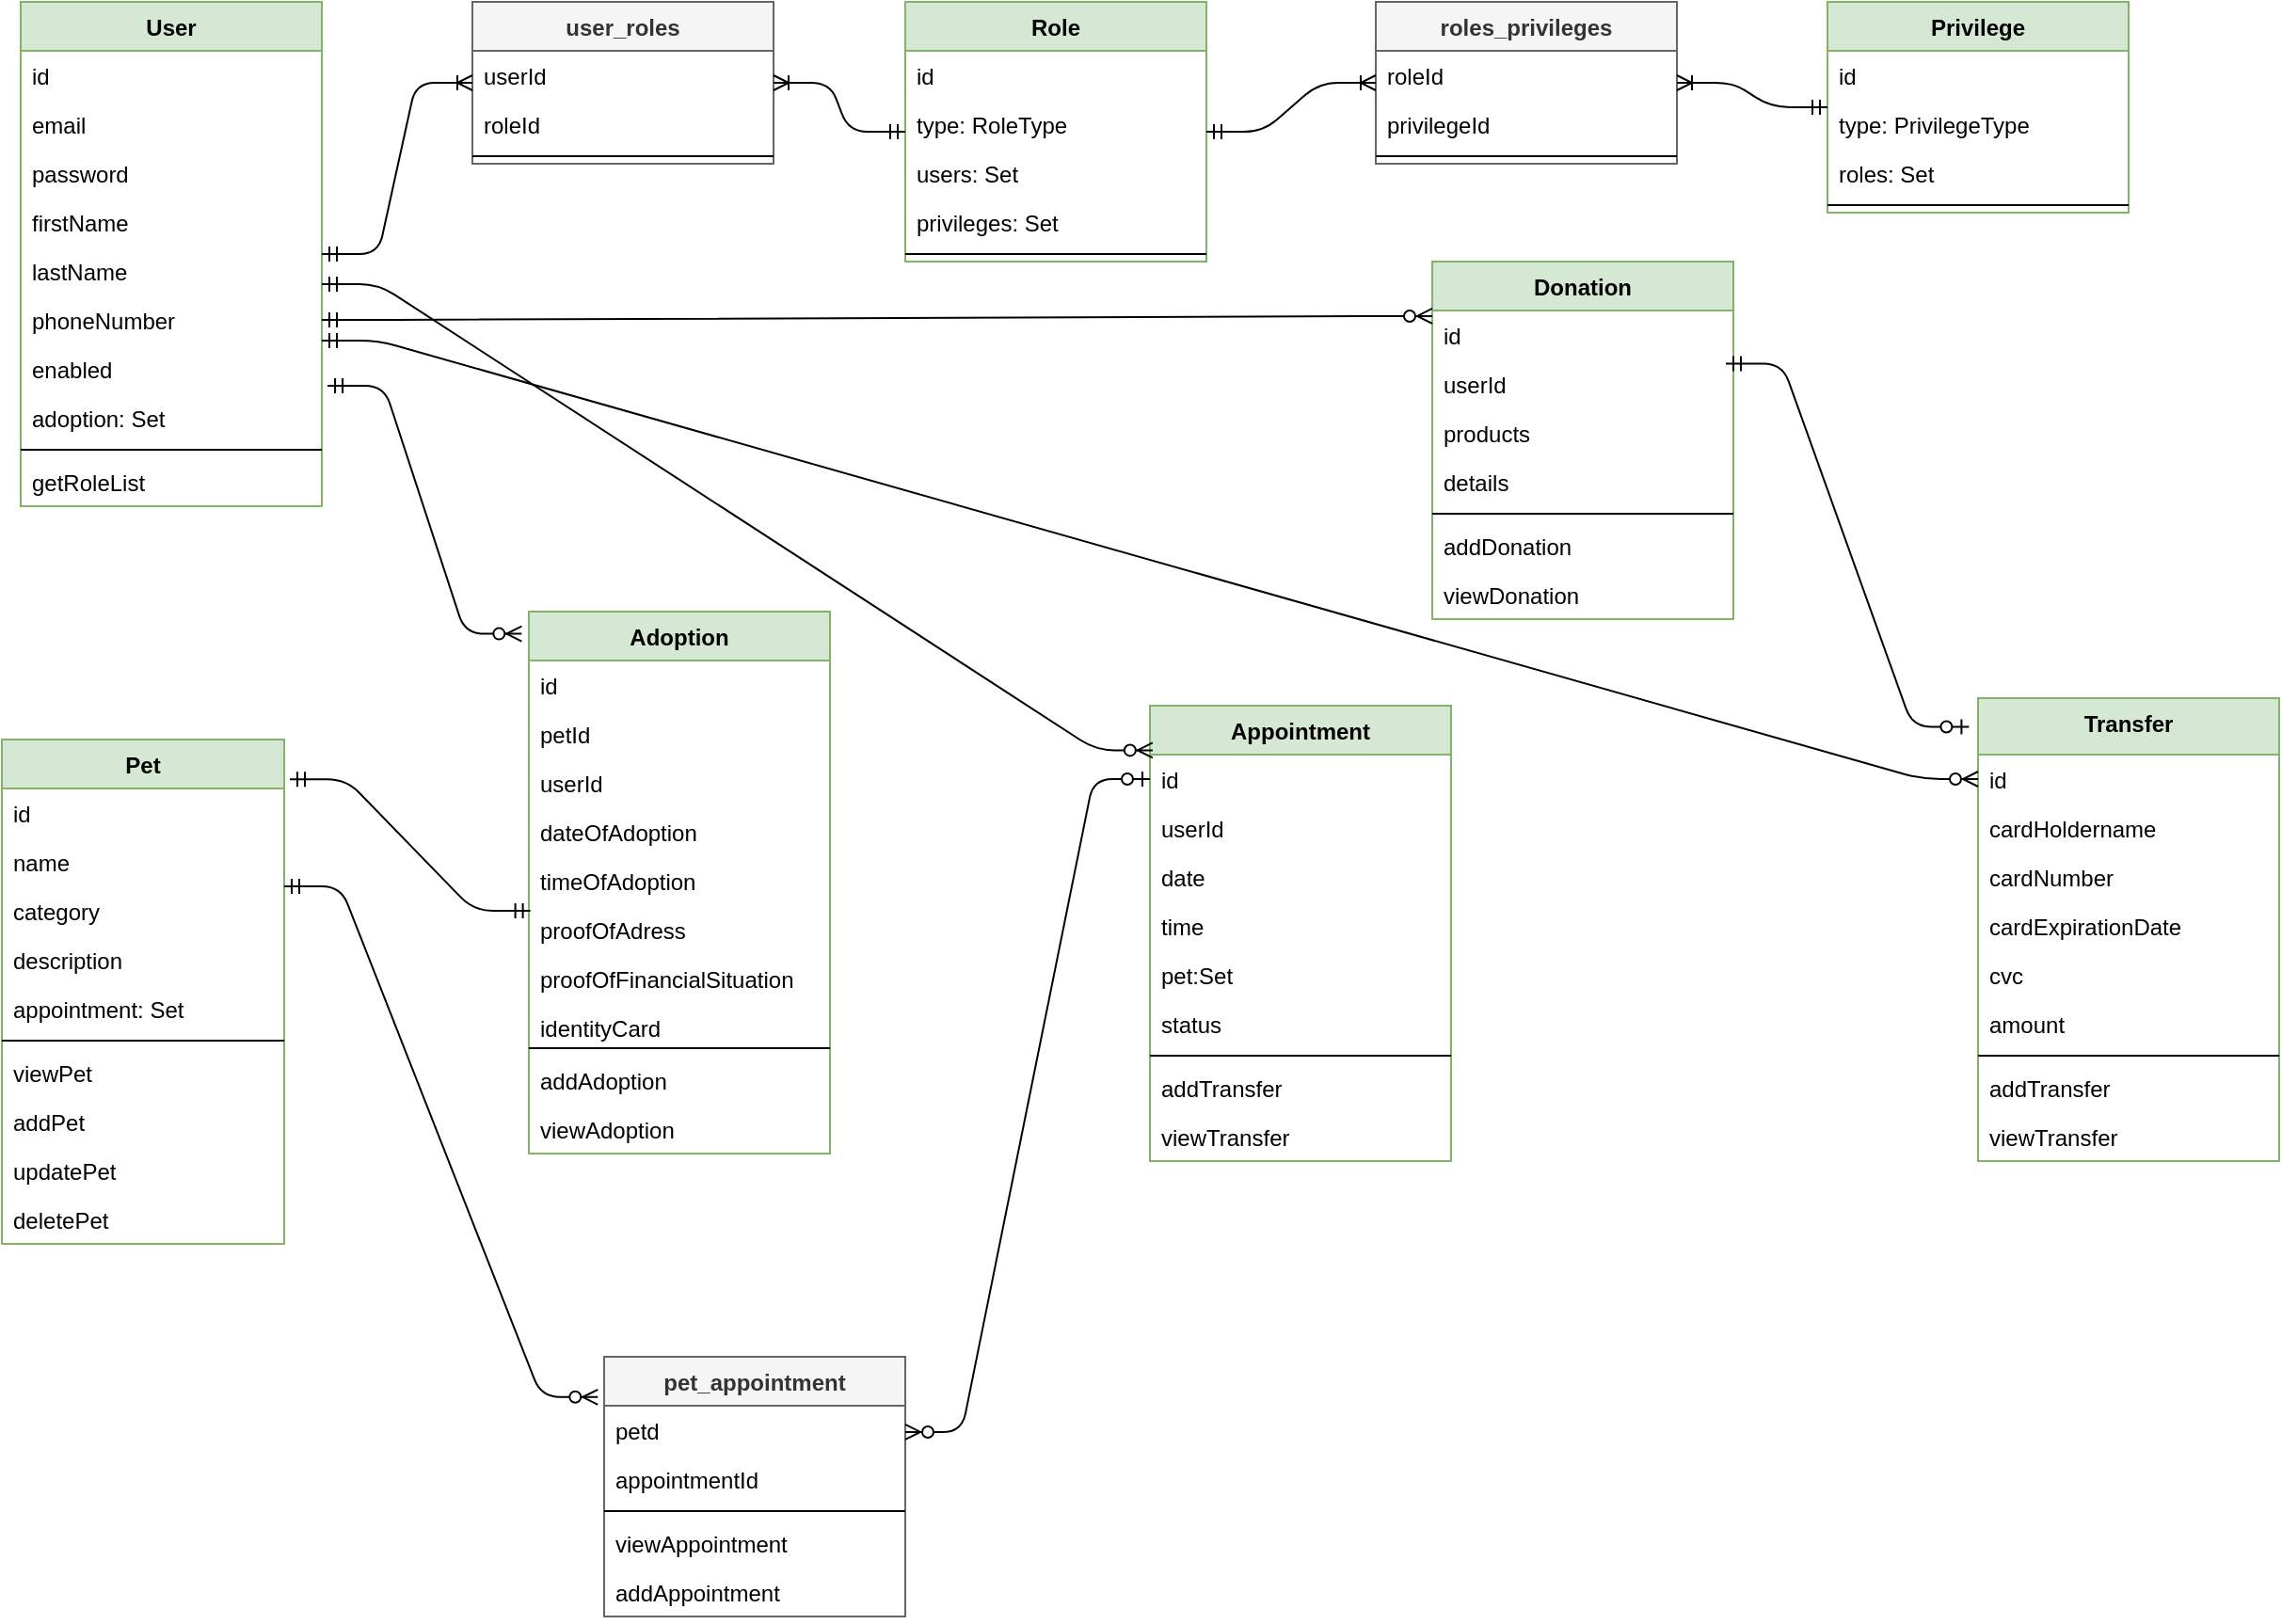 <mxfile version="14.7.4" type="embed" pages="2"><diagram id="1iNeDtqRumntLxgnwPfv" name="db"><mxGraphModel dx="1048" dy="255" grid="1" gridSize="10" guides="1" tooltips="1" connect="1" arrows="1" fold="1" page="1" pageScale="1" pageWidth="850" pageHeight="1100" math="0" shadow="0"><root><mxCell id="0"/><mxCell id="1" parent="0"/><mxCell id="108" value="User" style="swimlane;fontStyle=1;align=center;verticalAlign=top;childLayout=stackLayout;horizontal=1;startSize=26;horizontalStack=0;resizeParent=1;resizeParentMax=0;resizeLast=0;collapsible=1;marginBottom=0;fillColor=#d5e8d4;strokeColor=#82b366;" parent="1" vertex="1"><mxGeometry x="40" y="40" width="160" height="268" as="geometry"/></mxCell><mxCell id="109" value="id" style="text;strokeColor=none;fillColor=none;align=left;verticalAlign=top;spacingLeft=4;spacingRight=4;overflow=hidden;rotatable=0;points=[[0,0.5],[1,0.5]];portConstraint=eastwest;" parent="108" vertex="1"><mxGeometry y="26" width="160" height="26" as="geometry"/></mxCell><mxCell id="110" value="email" style="text;strokeColor=none;fillColor=none;align=left;verticalAlign=top;spacingLeft=4;spacingRight=4;overflow=hidden;rotatable=0;points=[[0,0.5],[1,0.5]];portConstraint=eastwest;" parent="108" vertex="1"><mxGeometry y="52" width="160" height="26" as="geometry"/></mxCell><mxCell id="111" value="password" style="text;strokeColor=none;fillColor=none;align=left;verticalAlign=top;spacingLeft=4;spacingRight=4;overflow=hidden;rotatable=0;points=[[0,0.5],[1,0.5]];portConstraint=eastwest;" parent="108" vertex="1"><mxGeometry y="78" width="160" height="26" as="geometry"/></mxCell><mxCell id="113" value="firstName" style="text;strokeColor=none;fillColor=none;align=left;verticalAlign=top;spacingLeft=4;spacingRight=4;overflow=hidden;rotatable=0;points=[[0,0.5],[1,0.5]];portConstraint=eastwest;" parent="108" vertex="1"><mxGeometry y="104" width="160" height="26" as="geometry"/></mxCell><mxCell id="114" value="lastName" style="text;strokeColor=none;fillColor=none;align=left;verticalAlign=top;spacingLeft=4;spacingRight=4;overflow=hidden;rotatable=0;points=[[0,0.5],[1,0.5]];portConstraint=eastwest;" parent="108" vertex="1"><mxGeometry y="130" width="160" height="26" as="geometry"/></mxCell><mxCell id="115" value="phoneNumber" style="text;strokeColor=none;fillColor=none;align=left;verticalAlign=top;spacingLeft=4;spacingRight=4;overflow=hidden;rotatable=0;points=[[0,0.5],[1,0.5]];portConstraint=eastwest;" parent="108" vertex="1"><mxGeometry y="156" width="160" height="26" as="geometry"/></mxCell><mxCell id="183" value="enabled" style="text;strokeColor=none;fillColor=none;align=left;verticalAlign=top;spacingLeft=4;spacingRight=4;overflow=hidden;rotatable=0;points=[[0,0.5],[1,0.5]];portConstraint=eastwest;" parent="108" vertex="1"><mxGeometry y="182" width="160" height="26" as="geometry"/></mxCell><mxCell id="208" value="adoption: Set" style="text;strokeColor=none;fillColor=none;align=left;verticalAlign=top;spacingLeft=4;spacingRight=4;overflow=hidden;rotatable=0;points=[[0,0.5],[1,0.5]];portConstraint=eastwest;" parent="108" vertex="1"><mxGeometry y="208" width="160" height="26" as="geometry"/></mxCell><mxCell id="116" value="" style="line;strokeWidth=1;fillColor=none;align=left;verticalAlign=middle;spacingTop=-1;spacingLeft=3;spacingRight=3;rotatable=0;labelPosition=right;points=[];portConstraint=eastwest;" parent="108" vertex="1"><mxGeometry y="234" width="160" height="8" as="geometry"/></mxCell><mxCell id="117" value="getRoleList" style="text;strokeColor=none;fillColor=none;align=left;verticalAlign=top;spacingLeft=4;spacingRight=4;overflow=hidden;rotatable=0;points=[[0,0.5],[1,0.5]];portConstraint=eastwest;" parent="108" vertex="1"><mxGeometry y="242" width="160" height="26" as="geometry"/></mxCell><mxCell id="131" value="Role" style="swimlane;fontStyle=1;align=center;verticalAlign=top;childLayout=stackLayout;horizontal=1;startSize=26;horizontalStack=0;resizeParent=1;resizeParentMax=0;resizeLast=0;collapsible=1;marginBottom=0;fillColor=#d5e8d4;strokeColor=#82b366;" parent="1" vertex="1"><mxGeometry x="510" y="40" width="160" height="138" as="geometry"/></mxCell><mxCell id="132" value="id" style="text;strokeColor=none;fillColor=none;align=left;verticalAlign=top;spacingLeft=4;spacingRight=4;overflow=hidden;rotatable=0;points=[[0,0.5],[1,0.5]];portConstraint=eastwest;" parent="131" vertex="1"><mxGeometry y="26" width="160" height="26" as="geometry"/></mxCell><mxCell id="133" value="type: RoleType" style="text;strokeColor=none;fillColor=none;align=left;verticalAlign=top;spacingLeft=4;spacingRight=4;overflow=hidden;rotatable=0;points=[[0,0.5],[1,0.5]];portConstraint=eastwest;" parent="131" vertex="1"><mxGeometry y="52" width="160" height="26" as="geometry"/></mxCell><mxCell id="138" value="users: Set" style="text;strokeColor=none;fillColor=none;align=left;verticalAlign=top;spacingLeft=4;spacingRight=4;overflow=hidden;rotatable=0;points=[[0,0.5],[1,0.5]];portConstraint=eastwest;" parent="131" vertex="1"><mxGeometry y="78" width="160" height="26" as="geometry"/></mxCell><mxCell id="152" value="privileges: Set" style="text;strokeColor=none;fillColor=none;align=left;verticalAlign=top;spacingLeft=4;spacingRight=4;overflow=hidden;rotatable=0;points=[[0,0.5],[1,0.5]];portConstraint=eastwest;" parent="131" vertex="1"><mxGeometry y="104" width="160" height="26" as="geometry"/></mxCell><mxCell id="139" value="" style="line;strokeWidth=1;fillColor=none;align=left;verticalAlign=middle;spacingTop=-1;spacingLeft=3;spacingRight=3;rotatable=0;labelPosition=right;points=[];portConstraint=eastwest;" parent="131" vertex="1"><mxGeometry y="130" width="160" height="8" as="geometry"/></mxCell><mxCell id="154" value="Privilege" style="swimlane;fontStyle=1;align=center;verticalAlign=top;childLayout=stackLayout;horizontal=1;startSize=26;horizontalStack=0;resizeParent=1;resizeParentMax=0;resizeLast=0;collapsible=1;marginBottom=0;fillColor=#d5e8d4;strokeColor=#82b366;" parent="1" vertex="1"><mxGeometry x="1000" y="40" width="160" height="112" as="geometry"/></mxCell><mxCell id="155" value="id" style="text;strokeColor=none;fillColor=none;align=left;verticalAlign=top;spacingLeft=4;spacingRight=4;overflow=hidden;rotatable=0;points=[[0,0.5],[1,0.5]];portConstraint=eastwest;" parent="154" vertex="1"><mxGeometry y="26" width="160" height="26" as="geometry"/></mxCell><mxCell id="156" value="type: PrivilegeType" style="text;strokeColor=none;fillColor=none;align=left;verticalAlign=top;spacingLeft=4;spacingRight=4;overflow=hidden;rotatable=0;points=[[0,0.5],[1,0.5]];portConstraint=eastwest;" parent="154" vertex="1"><mxGeometry y="52" width="160" height="26" as="geometry"/></mxCell><mxCell id="158" value="roles: Set" style="text;strokeColor=none;fillColor=none;align=left;verticalAlign=top;spacingLeft=4;spacingRight=4;overflow=hidden;rotatable=0;points=[[0,0.5],[1,0.5]];portConstraint=eastwest;" parent="154" vertex="1"><mxGeometry y="78" width="160" height="26" as="geometry"/></mxCell><mxCell id="160" value="" style="line;strokeWidth=1;fillColor=none;align=left;verticalAlign=middle;spacingTop=-1;spacingLeft=3;spacingRight=3;rotatable=0;labelPosition=right;points=[];portConstraint=eastwest;" parent="154" vertex="1"><mxGeometry y="104" width="160" height="8" as="geometry"/></mxCell><mxCell id="162" value="roles_privileges" style="swimlane;fontStyle=1;align=center;verticalAlign=top;childLayout=stackLayout;horizontal=1;startSize=26;horizontalStack=0;resizeParent=1;resizeParentMax=0;resizeLast=0;collapsible=1;marginBottom=0;fillColor=#f5f5f5;strokeColor=#666666;fontColor=#333333;" parent="1" vertex="1"><mxGeometry x="760" y="40" width="160" height="86" as="geometry"/></mxCell><mxCell id="163" value="roleId" style="text;strokeColor=none;fillColor=none;align=left;verticalAlign=top;spacingLeft=4;spacingRight=4;overflow=hidden;rotatable=0;points=[[0,0.5],[1,0.5]];portConstraint=eastwest;" parent="162" vertex="1"><mxGeometry y="26" width="160" height="26" as="geometry"/></mxCell><mxCell id="164" value="privilegeId" style="text;strokeColor=none;fillColor=none;align=left;verticalAlign=top;spacingLeft=4;spacingRight=4;overflow=hidden;rotatable=0;points=[[0,0.5],[1,0.5]];portConstraint=eastwest;" parent="162" vertex="1"><mxGeometry y="52" width="160" height="26" as="geometry"/></mxCell><mxCell id="168" value="" style="line;strokeWidth=1;fillColor=none;align=left;verticalAlign=middle;spacingTop=-1;spacingLeft=3;spacingRight=3;rotatable=0;labelPosition=right;points=[];portConstraint=eastwest;" parent="162" vertex="1"><mxGeometry y="78" width="160" height="8" as="geometry"/></mxCell><mxCell id="171" value="user_roles" style="swimlane;fontStyle=1;align=center;verticalAlign=top;childLayout=stackLayout;horizontal=1;startSize=26;horizontalStack=0;resizeParent=1;resizeParentMax=0;resizeLast=0;collapsible=1;marginBottom=0;fillColor=#f5f5f5;strokeColor=#666666;fontColor=#333333;" parent="1" vertex="1"><mxGeometry x="280" y="40" width="160" height="86" as="geometry"/></mxCell><mxCell id="172" value="userId" style="text;strokeColor=none;fillColor=none;align=left;verticalAlign=top;spacingLeft=4;spacingRight=4;overflow=hidden;rotatable=0;points=[[0,0.5],[1,0.5]];portConstraint=eastwest;" parent="171" vertex="1"><mxGeometry y="26" width="160" height="26" as="geometry"/></mxCell><mxCell id="173" value="roleId" style="text;strokeColor=none;fillColor=none;align=left;verticalAlign=top;spacingLeft=4;spacingRight=4;overflow=hidden;rotatable=0;points=[[0,0.5],[1,0.5]];portConstraint=eastwest;" parent="171" vertex="1"><mxGeometry y="52" width="160" height="26" as="geometry"/></mxCell><mxCell id="174" value="" style="line;strokeWidth=1;fillColor=none;align=left;verticalAlign=middle;spacingTop=-1;spacingLeft=3;spacingRight=3;rotatable=0;labelPosition=right;points=[];portConstraint=eastwest;" parent="171" vertex="1"><mxGeometry y="78" width="160" height="8" as="geometry"/></mxCell><mxCell id="176" value="" style="edgeStyle=entityRelationEdgeStyle;fontSize=12;html=1;endArrow=ERoneToMany;startArrow=ERmandOne;" parent="1" source="108" target="171" edge="1"><mxGeometry width="100" height="100" relative="1" as="geometry"><mxPoint x="300" y="245" as="sourcePoint"/><mxPoint x="400" y="245" as="targetPoint"/></mxGeometry></mxCell><mxCell id="177" value="" style="edgeStyle=entityRelationEdgeStyle;fontSize=12;html=1;endArrow=ERoneToMany;startArrow=ERmandOne;" parent="1" source="131" target="171" edge="1"><mxGeometry width="100" height="100" relative="1" as="geometry"><mxPoint x="480" y="215" as="sourcePoint"/><mxPoint x="440" y="308" as="targetPoint"/></mxGeometry></mxCell><mxCell id="178" value="" style="edgeStyle=entityRelationEdgeStyle;fontSize=12;html=1;endArrow=ERoneToMany;startArrow=ERmandOne;" parent="1" source="131" target="162" edge="1"><mxGeometry width="100" height="100" relative="1" as="geometry"><mxPoint x="600" y="344.0" as="sourcePoint"/><mxPoint x="670" y="305" as="targetPoint"/></mxGeometry></mxCell><mxCell id="179" value="" style="edgeStyle=entityRelationEdgeStyle;fontSize=12;html=1;endArrow=ERoneToMany;startArrow=ERmandOne;" parent="1" source="154" target="162" edge="1"><mxGeometry width="100" height="100" relative="1" as="geometry"><mxPoint x="940" y="425.0" as="sourcePoint"/><mxPoint x="830" y="425" as="targetPoint"/></mxGeometry></mxCell><mxCell id="184" value="Pet" style="swimlane;fontStyle=1;align=center;verticalAlign=top;childLayout=stackLayout;horizontal=1;startSize=26;horizontalStack=0;resizeParent=1;resizeParentMax=0;resizeLast=0;collapsible=1;marginBottom=0;fillColor=#d5e8d4;strokeColor=#82b366;" parent="1" vertex="1"><mxGeometry x="30" y="432" width="150" height="268" as="geometry"/></mxCell><mxCell id="185" value="id" style="text;strokeColor=none;fillColor=none;align=left;verticalAlign=top;spacingLeft=4;spacingRight=4;overflow=hidden;rotatable=0;points=[[0,0.5],[1,0.5]];portConstraint=eastwest;" parent="184" vertex="1"><mxGeometry y="26" width="150" height="26" as="geometry"/></mxCell><mxCell id="186" value="name" style="text;strokeColor=none;fillColor=none;align=left;verticalAlign=top;spacingLeft=4;spacingRight=4;overflow=hidden;rotatable=0;points=[[0,0.5],[1,0.5]];portConstraint=eastwest;" parent="184" vertex="1"><mxGeometry y="52" width="150" height="26" as="geometry"/></mxCell><mxCell id="188" value="category" style="text;strokeColor=none;fillColor=none;align=left;verticalAlign=top;spacingLeft=4;spacingRight=4;overflow=hidden;rotatable=0;points=[[0,0.5],[1,0.5]];portConstraint=eastwest;" parent="184" vertex="1"><mxGeometry y="78" width="150" height="26" as="geometry"/></mxCell><mxCell id="187" value="description" style="text;strokeColor=none;fillColor=none;align=left;verticalAlign=top;spacingLeft=4;spacingRight=4;overflow=hidden;rotatable=0;points=[[0,0.5],[1,0.5]];portConstraint=eastwest;" parent="184" vertex="1"><mxGeometry y="104" width="150" height="26" as="geometry"/></mxCell><mxCell id="258" value="appointment: Set" style="text;strokeColor=none;fillColor=none;align=left;verticalAlign=top;spacingLeft=4;spacingRight=4;overflow=hidden;rotatable=0;points=[[0,0.5],[1,0.5]];portConstraint=eastwest;" parent="184" vertex="1"><mxGeometry y="130" width="150" height="26" as="geometry"/></mxCell><mxCell id="190" value="" style="line;strokeWidth=1;fillColor=none;align=left;verticalAlign=middle;spacingTop=-1;spacingLeft=3;spacingRight=3;rotatable=0;labelPosition=right;points=[];portConstraint=eastwest;" parent="184" vertex="1"><mxGeometry y="156" width="150" height="8" as="geometry"/></mxCell><mxCell id="194" value="viewPet" style="text;strokeColor=none;fillColor=none;align=left;verticalAlign=top;spacingLeft=4;spacingRight=4;overflow=hidden;rotatable=0;points=[[0,0.5],[1,0.5]];portConstraint=eastwest;" parent="184" vertex="1"><mxGeometry y="164" width="150" height="26" as="geometry"/></mxCell><mxCell id="191" value="addPet" style="text;strokeColor=none;fillColor=none;align=left;verticalAlign=top;spacingLeft=4;spacingRight=4;overflow=hidden;rotatable=0;points=[[0,0.5],[1,0.5]];portConstraint=eastwest;" parent="184" vertex="1"><mxGeometry y="190" width="150" height="26" as="geometry"/></mxCell><mxCell id="192" value="updatePet" style="text;strokeColor=none;fillColor=none;align=left;verticalAlign=top;spacingLeft=4;spacingRight=4;overflow=hidden;rotatable=0;points=[[0,0.5],[1,0.5]];portConstraint=eastwest;" parent="184" vertex="1"><mxGeometry y="216" width="150" height="26" as="geometry"/></mxCell><mxCell id="193" value="deletePet" style="text;strokeColor=none;fillColor=none;align=left;verticalAlign=top;spacingLeft=4;spacingRight=4;overflow=hidden;rotatable=0;points=[[0,0.5],[1,0.5]];portConstraint=eastwest;" parent="184" vertex="1"><mxGeometry y="242" width="150" height="26" as="geometry"/></mxCell><mxCell id="195" value="Adoption" style="swimlane;fontStyle=1;align=center;verticalAlign=top;childLayout=stackLayout;horizontal=1;startSize=26;horizontalStack=0;resizeParent=1;resizeParentMax=0;resizeLast=0;collapsible=1;marginBottom=0;fillColor=#d5e8d4;strokeColor=#82b366;" parent="1" vertex="1"><mxGeometry x="310" y="364" width="160" height="288" as="geometry"/></mxCell><mxCell id="196" value="id" style="text;strokeColor=none;fillColor=none;align=left;verticalAlign=top;spacingLeft=4;spacingRight=4;overflow=hidden;rotatable=0;points=[[0,0.5],[1,0.5]];portConstraint=eastwest;" parent="195" vertex="1"><mxGeometry y="26" width="160" height="26" as="geometry"/></mxCell><mxCell id="206" value="petId" style="text;strokeColor=none;fillColor=none;align=left;verticalAlign=top;spacingLeft=4;spacingRight=4;overflow=hidden;rotatable=0;points=[[0,0.5],[1,0.5]];portConstraint=eastwest;" parent="195" vertex="1"><mxGeometry y="52" width="160" height="26" as="geometry"/></mxCell><mxCell id="207" value="userId" style="text;strokeColor=none;fillColor=none;align=left;verticalAlign=top;spacingLeft=4;spacingRight=4;overflow=hidden;rotatable=0;points=[[0,0.5],[1,0.5]];portConstraint=eastwest;" parent="195" vertex="1"><mxGeometry y="78" width="160" height="26" as="geometry"/></mxCell><mxCell id="197" value="dateOfAdoption" style="text;strokeColor=none;fillColor=none;align=left;verticalAlign=top;spacingLeft=4;spacingRight=4;overflow=hidden;rotatable=0;points=[[0,0.5],[1,0.5]];portConstraint=eastwest;" parent="195" vertex="1"><mxGeometry y="104" width="160" height="26" as="geometry"/></mxCell><mxCell id="198" value="timeOfAdoption" style="text;strokeColor=none;fillColor=none;align=left;verticalAlign=top;spacingLeft=4;spacingRight=4;overflow=hidden;rotatable=0;points=[[0,0.5],[1,0.5]];portConstraint=eastwest;" parent="195" vertex="1"><mxGeometry y="130" width="160" height="26" as="geometry"/></mxCell><mxCell id="199" value="proofOfAdress" style="text;strokeColor=none;fillColor=none;align=left;verticalAlign=top;spacingLeft=4;spacingRight=4;overflow=hidden;rotatable=0;points=[[0,0.5],[1,0.5]];portConstraint=eastwest;" parent="195" vertex="1"><mxGeometry y="156" width="160" height="26" as="geometry"/></mxCell><mxCell id="205" value="proofOfFinancialSituation" style="text;strokeColor=none;fillColor=none;align=left;verticalAlign=top;spacingLeft=4;spacingRight=4;overflow=hidden;rotatable=0;points=[[0,0.5],[1,0.5]];portConstraint=eastwest;" parent="195" vertex="1"><mxGeometry y="182" width="160" height="26" as="geometry"/></mxCell><mxCell id="201" value="identityCard" style="text;strokeColor=none;fillColor=none;align=left;verticalAlign=top;spacingLeft=4;spacingRight=4;overflow=hidden;rotatable=0;points=[[0,0.5],[1,0.5]];portConstraint=eastwest;" parent="195" vertex="1"><mxGeometry y="208" width="160" height="20" as="geometry"/></mxCell><mxCell id="200" value="" style="line;strokeWidth=1;fillColor=none;align=left;verticalAlign=middle;spacingTop=-1;spacingLeft=3;spacingRight=3;rotatable=0;labelPosition=right;points=[];portConstraint=eastwest;" parent="195" vertex="1"><mxGeometry y="228" width="160" height="8" as="geometry"/></mxCell><mxCell id="209" value="addAdoption" style="text;strokeColor=none;fillColor=none;align=left;verticalAlign=top;spacingLeft=4;spacingRight=4;overflow=hidden;rotatable=0;points=[[0,0.5],[1,0.5]];portConstraint=eastwest;" parent="195" vertex="1"><mxGeometry y="236" width="160" height="26" as="geometry"/></mxCell><mxCell id="203" value="viewAdoption" style="text;strokeColor=none;fillColor=none;align=left;verticalAlign=top;spacingLeft=4;spacingRight=4;overflow=hidden;rotatable=0;points=[[0,0.5],[1,0.5]];portConstraint=eastwest;" parent="195" vertex="1"><mxGeometry y="262" width="160" height="26" as="geometry"/></mxCell><mxCell id="211" value="" style="edgeStyle=entityRelationEdgeStyle;fontSize=12;html=1;endArrow=ERmandOne;startArrow=ERmandOne;entryX=0.005;entryY=1.115;entryDx=0;entryDy=0;entryPerimeter=0;exitX=1.02;exitY=0.079;exitDx=0;exitDy=0;exitPerimeter=0;" parent="1" source="184" target="198" edge="1"><mxGeometry width="100" height="100" relative="1" as="geometry"><mxPoint x="200" y="420" as="sourcePoint"/><mxPoint x="300" y="320" as="targetPoint"/></mxGeometry></mxCell><mxCell id="212" value="Donation" style="swimlane;fontStyle=1;align=center;verticalAlign=top;childLayout=stackLayout;horizontal=1;startSize=26;horizontalStack=0;resizeParent=1;resizeParentMax=0;resizeLast=0;collapsible=1;marginBottom=0;fillColor=#d5e8d4;strokeColor=#82b366;" parent="1" vertex="1"><mxGeometry x="790" y="178" width="160" height="190" as="geometry"/></mxCell><mxCell id="213" value="id" style="text;strokeColor=none;fillColor=none;align=left;verticalAlign=top;spacingLeft=4;spacingRight=4;overflow=hidden;rotatable=0;points=[[0,0.5],[1,0.5]];portConstraint=eastwest;" parent="212" vertex="1"><mxGeometry y="26" width="160" height="26" as="geometry"/></mxCell><mxCell id="215" value="userId" style="text;strokeColor=none;fillColor=none;align=left;verticalAlign=top;spacingLeft=4;spacingRight=4;overflow=hidden;rotatable=0;points=[[0,0.5],[1,0.5]];portConstraint=eastwest;" parent="212" vertex="1"><mxGeometry y="52" width="160" height="26" as="geometry"/></mxCell><mxCell id="216" value="products" style="text;strokeColor=none;fillColor=none;align=left;verticalAlign=top;spacingLeft=4;spacingRight=4;overflow=hidden;rotatable=0;points=[[0,0.5],[1,0.5]];portConstraint=eastwest;" parent="212" vertex="1"><mxGeometry y="78" width="160" height="26" as="geometry"/></mxCell><mxCell id="217" value="details" style="text;strokeColor=none;fillColor=none;align=left;verticalAlign=top;spacingLeft=4;spacingRight=4;overflow=hidden;rotatable=0;points=[[0,0.5],[1,0.5]];portConstraint=eastwest;" parent="212" vertex="1"><mxGeometry y="104" width="160" height="26" as="geometry"/></mxCell><mxCell id="221" value="" style="line;strokeWidth=1;fillColor=none;align=left;verticalAlign=middle;spacingTop=-1;spacingLeft=3;spacingRight=3;rotatable=0;labelPosition=right;points=[];portConstraint=eastwest;" parent="212" vertex="1"><mxGeometry y="130" width="160" height="8" as="geometry"/></mxCell><mxCell id="222" value="addDonation" style="text;strokeColor=none;fillColor=none;align=left;verticalAlign=top;spacingLeft=4;spacingRight=4;overflow=hidden;rotatable=0;points=[[0,0.5],[1,0.5]];portConstraint=eastwest;" parent="212" vertex="1"><mxGeometry y="138" width="160" height="26" as="geometry"/></mxCell><mxCell id="223" value="viewDonation" style="text;strokeColor=none;fillColor=none;align=left;verticalAlign=top;spacingLeft=4;spacingRight=4;overflow=hidden;rotatable=0;points=[[0,0.5],[1,0.5]];portConstraint=eastwest;" parent="212" vertex="1"><mxGeometry y="164" width="160" height="26" as="geometry"/></mxCell><mxCell id="225" value="" style="edgeStyle=entityRelationEdgeStyle;fontSize=12;html=1;endArrow=ERzeroToMany;startArrow=ERmandOne;exitX=1;exitY=0.5;exitDx=0;exitDy=0;entryX=0;entryY=0.115;entryDx=0;entryDy=0;entryPerimeter=0;" parent="1" source="115" target="213" edge="1"><mxGeometry width="100" height="100" relative="1" as="geometry"><mxPoint x="420" y="420" as="sourcePoint"/><mxPoint x="520" y="320" as="targetPoint"/></mxGeometry></mxCell><mxCell id="226" value="" style="edgeStyle=entityRelationEdgeStyle;fontSize=12;html=1;endArrow=ERzeroToMany;startArrow=ERmandOne;exitX=1.019;exitY=0.846;exitDx=0;exitDy=0;exitPerimeter=0;entryX=-0.024;entryY=0.041;entryDx=0;entryDy=0;entryPerimeter=0;" parent="1" source="183" target="195" edge="1"><mxGeometry width="100" height="100" relative="1" as="geometry"><mxPoint x="-30" y="290" as="sourcePoint"/><mxPoint x="290" y="401" as="targetPoint"/></mxGeometry></mxCell><mxCell id="227" value="Transfer" style="swimlane;fontStyle=1;align=center;verticalAlign=top;childLayout=stackLayout;horizontal=1;startSize=30;horizontalStack=0;resizeParent=1;resizeParentMax=0;resizeLast=0;collapsible=1;marginBottom=0;fillColor=#d5e8d4;strokeColor=#82b366;" parent="1" vertex="1"><mxGeometry x="1080" y="410" width="160" height="246" as="geometry"/></mxCell><mxCell id="228" value="id" style="text;strokeColor=none;fillColor=none;align=left;verticalAlign=top;spacingLeft=4;spacingRight=4;overflow=hidden;rotatable=0;points=[[0,0.5],[1,0.5]];portConstraint=eastwest;" parent="227" vertex="1"><mxGeometry y="30" width="160" height="26" as="geometry"/></mxCell><mxCell id="229" value="cardHoldername" style="text;strokeColor=none;fillColor=none;align=left;verticalAlign=top;spacingLeft=4;spacingRight=4;overflow=hidden;rotatable=0;points=[[0,0.5],[1,0.5]];portConstraint=eastwest;" parent="227" vertex="1"><mxGeometry y="56" width="160" height="26" as="geometry"/></mxCell><mxCell id="230" value="cardNumber" style="text;strokeColor=none;fillColor=none;align=left;verticalAlign=top;spacingLeft=4;spacingRight=4;overflow=hidden;rotatable=0;points=[[0,0.5],[1,0.5]];portConstraint=eastwest;" parent="227" vertex="1"><mxGeometry y="82" width="160" height="26" as="geometry"/></mxCell><mxCell id="231" value="cardExpirationDate" style="text;strokeColor=none;fillColor=none;align=left;verticalAlign=top;spacingLeft=4;spacingRight=4;overflow=hidden;rotatable=0;points=[[0,0.5],[1,0.5]];portConstraint=eastwest;" parent="227" vertex="1"><mxGeometry y="108" width="160" height="26" as="geometry"/></mxCell><mxCell id="237" value="cvc" style="text;strokeColor=none;fillColor=none;align=left;verticalAlign=top;spacingLeft=4;spacingRight=4;overflow=hidden;rotatable=0;points=[[0,0.5],[1,0.5]];portConstraint=eastwest;" parent="227" vertex="1"><mxGeometry y="134" width="160" height="26" as="geometry"/></mxCell><mxCell id="236" value="amount" style="text;strokeColor=none;fillColor=none;align=left;verticalAlign=top;spacingLeft=4;spacingRight=4;overflow=hidden;rotatable=0;points=[[0,0.5],[1,0.5]];portConstraint=eastwest;" parent="227" vertex="1"><mxGeometry y="160" width="160" height="26" as="geometry"/></mxCell><mxCell id="232" value="" style="line;strokeWidth=1;fillColor=none;align=left;verticalAlign=middle;spacingTop=-1;spacingLeft=3;spacingRight=3;rotatable=0;labelPosition=right;points=[];portConstraint=eastwest;" parent="227" vertex="1"><mxGeometry y="186" width="160" height="8" as="geometry"/></mxCell><mxCell id="233" value="addTransfer" style="text;strokeColor=none;fillColor=none;align=left;verticalAlign=top;spacingLeft=4;spacingRight=4;overflow=hidden;rotatable=0;points=[[0,0.5],[1,0.5]];portConstraint=eastwest;" parent="227" vertex="1"><mxGeometry y="194" width="160" height="26" as="geometry"/></mxCell><mxCell id="234" value="viewTransfer" style="text;strokeColor=none;fillColor=none;align=left;verticalAlign=top;spacingLeft=4;spacingRight=4;overflow=hidden;rotatable=0;points=[[0,0.5],[1,0.5]];portConstraint=eastwest;" parent="227" vertex="1"><mxGeometry y="220" width="160" height="26" as="geometry"/></mxCell><mxCell id="238" value="" style="edgeStyle=entityRelationEdgeStyle;fontSize=12;html=1;endArrow=ERzeroToOne;startArrow=ERmandOne;exitX=0.975;exitY=0.086;exitDx=0;exitDy=0;exitPerimeter=0;entryX=-0.03;entryY=0.062;entryDx=0;entryDy=0;entryPerimeter=0;" parent="1" source="215" target="227" edge="1"><mxGeometry width="100" height="100" relative="1" as="geometry"><mxPoint x="700" y="462" as="sourcePoint"/><mxPoint x="800" y="362" as="targetPoint"/></mxGeometry></mxCell><mxCell id="239" value="" style="edgeStyle=entityRelationEdgeStyle;fontSize=12;html=1;endArrow=ERzeroToMany;startArrow=ERmandOne;exitX=1;exitY=0.923;exitDx=0;exitDy=0;exitPerimeter=0;entryX=0;entryY=0.5;entryDx=0;entryDy=0;" parent="1" source="115" target="228" edge="1"><mxGeometry width="100" height="100" relative="1" as="geometry"><mxPoint x="210" y="220" as="sourcePoint"/><mxPoint x="808" y="610" as="targetPoint"/></mxGeometry></mxCell><mxCell id="241" value="Appointment" style="swimlane;fontStyle=1;align=center;verticalAlign=top;childLayout=stackLayout;horizontal=1;startSize=26;horizontalStack=0;resizeParent=1;resizeParentMax=0;resizeLast=0;collapsible=1;marginBottom=0;fillColor=#d5e8d4;strokeColor=#82b366;" parent="1" vertex="1"><mxGeometry x="640" y="414" width="160" height="242" as="geometry"/></mxCell><mxCell id="242" value="id" style="text;strokeColor=none;fillColor=none;align=left;verticalAlign=top;spacingLeft=4;spacingRight=4;overflow=hidden;rotatable=0;points=[[0,0.5],[1,0.5]];portConstraint=eastwest;" parent="241" vertex="1"><mxGeometry y="26" width="160" height="26" as="geometry"/></mxCell><mxCell id="243" value="userId" style="text;strokeColor=none;fillColor=none;align=left;verticalAlign=top;spacingLeft=4;spacingRight=4;overflow=hidden;rotatable=0;points=[[0,0.5],[1,0.5]];portConstraint=eastwest;" parent="241" vertex="1"><mxGeometry y="52" width="160" height="26" as="geometry"/></mxCell><mxCell id="244" value="date" style="text;strokeColor=none;fillColor=none;align=left;verticalAlign=top;spacingLeft=4;spacingRight=4;overflow=hidden;rotatable=0;points=[[0,0.5],[1,0.5]];portConstraint=eastwest;" parent="241" vertex="1"><mxGeometry y="78" width="160" height="26" as="geometry"/></mxCell><mxCell id="245" value="time" style="text;strokeColor=none;fillColor=none;align=left;verticalAlign=top;spacingLeft=4;spacingRight=4;overflow=hidden;rotatable=0;points=[[0,0.5],[1,0.5]];portConstraint=eastwest;" parent="241" vertex="1"><mxGeometry y="104" width="160" height="26" as="geometry"/></mxCell><mxCell id="246" value="pet:Set" style="text;strokeColor=none;fillColor=none;align=left;verticalAlign=top;spacingLeft=4;spacingRight=4;overflow=hidden;rotatable=0;points=[[0,0.5],[1,0.5]];portConstraint=eastwest;" parent="241" vertex="1"><mxGeometry y="130" width="160" height="26" as="geometry"/></mxCell><mxCell id="247" value="status" style="text;strokeColor=none;fillColor=none;align=left;verticalAlign=top;spacingLeft=4;spacingRight=4;overflow=hidden;rotatable=0;points=[[0,0.5],[1,0.5]];portConstraint=eastwest;" parent="241" vertex="1"><mxGeometry y="156" width="160" height="26" as="geometry"/></mxCell><mxCell id="248" value="" style="line;strokeWidth=1;fillColor=none;align=left;verticalAlign=middle;spacingTop=-1;spacingLeft=3;spacingRight=3;rotatable=0;labelPosition=right;points=[];portConstraint=eastwest;" parent="241" vertex="1"><mxGeometry y="182" width="160" height="8" as="geometry"/></mxCell><mxCell id="249" value="addTransfer" style="text;strokeColor=none;fillColor=none;align=left;verticalAlign=top;spacingLeft=4;spacingRight=4;overflow=hidden;rotatable=0;points=[[0,0.5],[1,0.5]];portConstraint=eastwest;" parent="241" vertex="1"><mxGeometry y="190" width="160" height="26" as="geometry"/></mxCell><mxCell id="250" value="viewTransfer" style="text;strokeColor=none;fillColor=none;align=left;verticalAlign=top;spacingLeft=4;spacingRight=4;overflow=hidden;rotatable=0;points=[[0,0.5],[1,0.5]];portConstraint=eastwest;" parent="241" vertex="1"><mxGeometry y="216" width="160" height="26" as="geometry"/></mxCell><mxCell id="254" value="pet_appointment" style="swimlane;fontStyle=1;align=center;verticalAlign=top;childLayout=stackLayout;horizontal=1;startSize=26;horizontalStack=0;resizeParent=1;resizeParentMax=0;resizeLast=0;collapsible=1;marginBottom=0;fillColor=#f5f5f5;strokeColor=#666666;fontColor=#333333;" parent="1" vertex="1"><mxGeometry x="350" y="760" width="160" height="138" as="geometry"/></mxCell><mxCell id="255" value="petd" style="text;strokeColor=none;fillColor=none;align=left;verticalAlign=top;spacingLeft=4;spacingRight=4;overflow=hidden;rotatable=0;points=[[0,0.5],[1,0.5]];portConstraint=eastwest;" parent="254" vertex="1"><mxGeometry y="26" width="160" height="26" as="geometry"/></mxCell><mxCell id="256" value="appointmentId" style="text;strokeColor=none;fillColor=none;align=left;verticalAlign=top;spacingLeft=4;spacingRight=4;overflow=hidden;rotatable=0;points=[[0,0.5],[1,0.5]];portConstraint=eastwest;" parent="254" vertex="1"><mxGeometry y="52" width="160" height="26" as="geometry"/></mxCell><mxCell id="257" value="" style="line;strokeWidth=1;fillColor=none;align=left;verticalAlign=middle;spacingTop=-1;spacingLeft=3;spacingRight=3;rotatable=0;labelPosition=right;points=[];portConstraint=eastwest;" parent="254" vertex="1"><mxGeometry y="78" width="160" height="8" as="geometry"/></mxCell><mxCell id="263" value="viewAppointment" style="text;strokeColor=none;fillColor=none;align=left;verticalAlign=top;spacingLeft=4;spacingRight=4;overflow=hidden;rotatable=0;points=[[0,0.5],[1,0.5]];portConstraint=eastwest;" parent="254" vertex="1"><mxGeometry y="86" width="160" height="26" as="geometry"/></mxCell><mxCell id="265" value="addAppointment" style="text;strokeColor=none;fillColor=none;align=left;verticalAlign=top;spacingLeft=4;spacingRight=4;overflow=hidden;rotatable=0;points=[[0,0.5],[1,0.5]];portConstraint=eastwest;" parent="254" vertex="1"><mxGeometry y="112" width="160" height="26" as="geometry"/></mxCell><mxCell id="252" value="" style="edgeStyle=entityRelationEdgeStyle;fontSize=12;html=1;endArrow=ERzeroToMany;startArrow=ERmandOne;exitX=1;exitY=0.769;exitDx=0;exitDy=0;exitPerimeter=0;entryX=0.009;entryY=-0.088;entryDx=0;entryDy=0;entryPerimeter=0;" parent="1" source="114" target="242" edge="1"><mxGeometry width="100" height="100" relative="1" as="geometry"><mxPoint x="940" y="400" as="sourcePoint"/><mxPoint x="1020" y="300" as="targetPoint"/></mxGeometry></mxCell><mxCell id="269" value="" style="edgeStyle=entityRelationEdgeStyle;fontSize=12;html=1;endArrow=ERzeroToMany;startArrow=ERmandOne;entryX=-0.021;entryY=0.155;entryDx=0;entryDy=0;entryPerimeter=0;" parent="1" target="254" edge="1"><mxGeometry width="100" height="100" relative="1" as="geometry"><mxPoint x="180" y="510" as="sourcePoint"/><mxPoint x="280" y="410" as="targetPoint"/></mxGeometry></mxCell><mxCell id="270" value="" style="edgeStyle=entityRelationEdgeStyle;fontSize=12;html=1;endArrow=ERzeroToMany;startArrow=ERzeroToOne;entryX=1;entryY=0.538;entryDx=0;entryDy=0;entryPerimeter=0;exitX=0;exitY=0.5;exitDx=0;exitDy=0;" parent="1" source="242" target="255" edge="1"><mxGeometry width="100" height="100" relative="1" as="geometry"><mxPoint x="630" y="470" as="sourcePoint"/><mxPoint x="640" y="680" as="targetPoint"/></mxGeometry></mxCell></root></mxGraphModel></diagram><diagram id="6aSCpI7C30CoJHbIULjT" name="routing"><mxGraphModel dx="1360" dy="1208" grid="1" gridSize="10" guides="1" tooltips="1" connect="1" arrows="1" fold="1" page="1" pageScale="1" pageWidth="850" pageHeight="1100" math="0" shadow="0"><root><mxCell id="RzLAN-Q7Uu7yfAdAAKND-0"/><mxCell id="RzLAN-Q7Uu7yfAdAAKND-1" parent="RzLAN-Q7Uu7yfAdAAKND-0"/><mxCell id="RzLAN-Q7Uu7yfAdAAKND-2" style="edgeStyle=orthogonalEdgeStyle;rounded=0;orthogonalLoop=1;jettySize=auto;html=1;entryX=0;entryY=0.5;entryDx=0;entryDy=0;" edge="1" parent="RzLAN-Q7Uu7yfAdAAKND-1" source="RzLAN-Q7Uu7yfAdAAKND-3" target="RzLAN-Q7Uu7yfAdAAKND-15"><mxGeometry relative="1" as="geometry"/></mxCell><mxCell id="RzLAN-Q7Uu7yfAdAAKND-3" value="home" style="rounded=0;whiteSpace=wrap;html=1;" vertex="1" parent="RzLAN-Q7Uu7yfAdAAKND-1"><mxGeometry x="530" y="90" width="120" height="60" as="geometry"/></mxCell><mxCell id="RzLAN-Q7Uu7yfAdAAKND-4" value="" style="edgeStyle=orthogonalEdgeStyle;rounded=0;orthogonalLoop=1;jettySize=auto;html=1;" edge="1" parent="RzLAN-Q7Uu7yfAdAAKND-1" source="RzLAN-Q7Uu7yfAdAAKND-6" target="RzLAN-Q7Uu7yfAdAAKND-8"><mxGeometry relative="1" as="geometry"/></mxCell><mxCell id="RzLAN-Q7Uu7yfAdAAKND-5" style="edgeStyle=orthogonalEdgeStyle;rounded=0;orthogonalLoop=1;jettySize=auto;html=1;entryX=0;entryY=0.5;entryDx=0;entryDy=0;" edge="1" parent="RzLAN-Q7Uu7yfAdAAKND-1" source="RzLAN-Q7Uu7yfAdAAKND-6" target="RzLAN-Q7Uu7yfAdAAKND-10"><mxGeometry relative="1" as="geometry"/></mxCell><mxCell id="RzLAN-Q7Uu7yfAdAAKND-6" value="landing" style="rounded=0;whiteSpace=wrap;html=1;fillColor=#fff2cc;strokeColor=#d6b656;" vertex="1" parent="RzLAN-Q7Uu7yfAdAAKND-1"><mxGeometry x="10" y="90" width="120" height="60" as="geometry"/></mxCell><mxCell id="RzLAN-Q7Uu7yfAdAAKND-7" style="edgeStyle=orthogonalEdgeStyle;rounded=0;orthogonalLoop=1;jettySize=auto;html=1;entryX=0;entryY=0.5;entryDx=0;entryDy=0;" edge="1" parent="RzLAN-Q7Uu7yfAdAAKND-1" source="RzLAN-Q7Uu7yfAdAAKND-8" target="RzLAN-Q7Uu7yfAdAAKND-3"><mxGeometry relative="1" as="geometry"/></mxCell><mxCell id="RzLAN-Q7Uu7yfAdAAKND-8" value="login" style="whiteSpace=wrap;html=1;rounded=0;" vertex="1" parent="RzLAN-Q7Uu7yfAdAAKND-1"><mxGeometry x="345" y="90" width="120" height="60" as="geometry"/></mxCell><mxCell id="RzLAN-Q7Uu7yfAdAAKND-9" style="edgeStyle=orthogonalEdgeStyle;rounded=0;orthogonalLoop=1;jettySize=auto;html=1;" edge="1" parent="RzLAN-Q7Uu7yfAdAAKND-1" source="RzLAN-Q7Uu7yfAdAAKND-10" target="RzLAN-Q7Uu7yfAdAAKND-8"><mxGeometry relative="1" as="geometry"/></mxCell><mxCell id="RzLAN-Q7Uu7yfAdAAKND-10" value="register" style="whiteSpace=wrap;html=1;rounded=0;" vertex="1" parent="RzLAN-Q7Uu7yfAdAAKND-1"><mxGeometry x="210" y="180" width="120" height="60" as="geometry"/></mxCell><mxCell id="RzLAN-Q7Uu7yfAdAAKND-11" style="edgeStyle=orthogonalEdgeStyle;rounded=0;orthogonalLoop=1;jettySize=auto;html=1;" edge="1" parent="RzLAN-Q7Uu7yfAdAAKND-1" source="RzLAN-Q7Uu7yfAdAAKND-15" target="RzLAN-Q7Uu7yfAdAAKND-20"><mxGeometry relative="1" as="geometry"/></mxCell><mxCell id="RzLAN-Q7Uu7yfAdAAKND-12" style="edgeStyle=orthogonalEdgeStyle;rounded=0;orthogonalLoop=1;jettySize=auto;html=1;entryX=0.5;entryY=0;entryDx=0;entryDy=0;" edge="1" parent="RzLAN-Q7Uu7yfAdAAKND-1" source="RzLAN-Q7Uu7yfAdAAKND-15" target="RzLAN-Q7Uu7yfAdAAKND-21"><mxGeometry relative="1" as="geometry"/></mxCell><mxCell id="RzLAN-Q7Uu7yfAdAAKND-13" style="edgeStyle=orthogonalEdgeStyle;rounded=0;orthogonalLoop=1;jettySize=auto;html=1;entryX=0;entryY=0.5;entryDx=0;entryDy=0;" edge="1" parent="RzLAN-Q7Uu7yfAdAAKND-1" source="RzLAN-Q7Uu7yfAdAAKND-15" target="RzLAN-Q7Uu7yfAdAAKND-19"><mxGeometry relative="1" as="geometry"/></mxCell><mxCell id="RzLAN-Q7Uu7yfAdAAKND-14" style="edgeStyle=orthogonalEdgeStyle;rounded=0;orthogonalLoop=1;jettySize=auto;html=1;entryX=0;entryY=0.5;entryDx=0;entryDy=0;" edge="1" parent="RzLAN-Q7Uu7yfAdAAKND-1" source="RzLAN-Q7Uu7yfAdAAKND-15" target="RzLAN-Q7Uu7yfAdAAKND-25"><mxGeometry relative="1" as="geometry"><Array as="points"><mxPoint x="900" y="120"/><mxPoint x="900" y="40"/></Array></mxGeometry></mxCell><mxCell id="RzLAN-Q7Uu7yfAdAAKND-15" value="projects" style="rounded=0;whiteSpace=wrap;html=1;" vertex="1" parent="RzLAN-Q7Uu7yfAdAAKND-1"><mxGeometry x="700" y="90" width="120" height="60" as="geometry"/></mxCell><mxCell id="RzLAN-Q7Uu7yfAdAAKND-16" value="" style="edgeStyle=orthogonalEdgeStyle;rounded=0;orthogonalLoop=1;jettySize=auto;html=1;" edge="1" parent="RzLAN-Q7Uu7yfAdAAKND-1" source="RzLAN-Q7Uu7yfAdAAKND-19" target="RzLAN-Q7Uu7yfAdAAKND-22"><mxGeometry relative="1" as="geometry"/></mxCell><mxCell id="RzLAN-Q7Uu7yfAdAAKND-17" style="edgeStyle=orthogonalEdgeStyle;rounded=0;orthogonalLoop=1;jettySize=auto;html=1;entryX=0;entryY=0.5;entryDx=0;entryDy=0;" edge="1" parent="RzLAN-Q7Uu7yfAdAAKND-1" source="RzLAN-Q7Uu7yfAdAAKND-19" target="RzLAN-Q7Uu7yfAdAAKND-23"><mxGeometry relative="1" as="geometry"/></mxCell><mxCell id="RzLAN-Q7Uu7yfAdAAKND-18" style="edgeStyle=orthogonalEdgeStyle;rounded=0;orthogonalLoop=1;jettySize=auto;html=1;entryX=0;entryY=0.5;entryDx=0;entryDy=0;" edge="1" parent="RzLAN-Q7Uu7yfAdAAKND-1" source="RzLAN-Q7Uu7yfAdAAKND-19" target="RzLAN-Q7Uu7yfAdAAKND-24"><mxGeometry relative="1" as="geometry"/></mxCell><mxCell id="RzLAN-Q7Uu7yfAdAAKND-19" value="backlog" style="rounded=0;whiteSpace=wrap;html=1;" vertex="1" parent="RzLAN-Q7Uu7yfAdAAKND-1"><mxGeometry x="1010" y="90" width="120" height="60" as="geometry"/></mxCell><mxCell id="RzLAN-Q7Uu7yfAdAAKND-20" value="add project form" style="rounded=0;whiteSpace=wrap;html=1;" vertex="1" parent="RzLAN-Q7Uu7yfAdAAKND-1"><mxGeometry x="700" y="180" width="120" height="60" as="geometry"/></mxCell><mxCell id="RzLAN-Q7Uu7yfAdAAKND-21" value="edit project form" style="rounded=0;whiteSpace=wrap;html=1;" vertex="1" parent="RzLAN-Q7Uu7yfAdAAKND-1"><mxGeometry x="840" y="180" width="120" height="60" as="geometry"/></mxCell><mxCell id="RzLAN-Q7Uu7yfAdAAKND-22" value="edit sprint form" style="whiteSpace=wrap;html=1;rounded=0;" vertex="1" parent="RzLAN-Q7Uu7yfAdAAKND-1"><mxGeometry x="1010" y="180" width="120" height="60" as="geometry"/></mxCell><mxCell id="RzLAN-Q7Uu7yfAdAAKND-23" value="add task form" style="rounded=0;whiteSpace=wrap;html=1;" vertex="1" parent="RzLAN-Q7Uu7yfAdAAKND-1"><mxGeometry x="1190" y="90" width="120" height="60" as="geometry"/></mxCell><mxCell id="RzLAN-Q7Uu7yfAdAAKND-24" value="edit task form" style="rounded=0;whiteSpace=wrap;html=1;" vertex="1" parent="RzLAN-Q7Uu7yfAdAAKND-1"><mxGeometry x="1190" y="170" width="120" height="60" as="geometry"/></mxCell><mxCell id="RzLAN-Q7Uu7yfAdAAKND-25" value="board" style="rounded=0;whiteSpace=wrap;html=1;fillColor=#d5e8d4;strokeColor=#82b366;" vertex="1" parent="RzLAN-Q7Uu7yfAdAAKND-1"><mxGeometry x="1010" y="10" width="120" height="60" as="geometry"/></mxCell></root></mxGraphModel></diagram></mxfile>